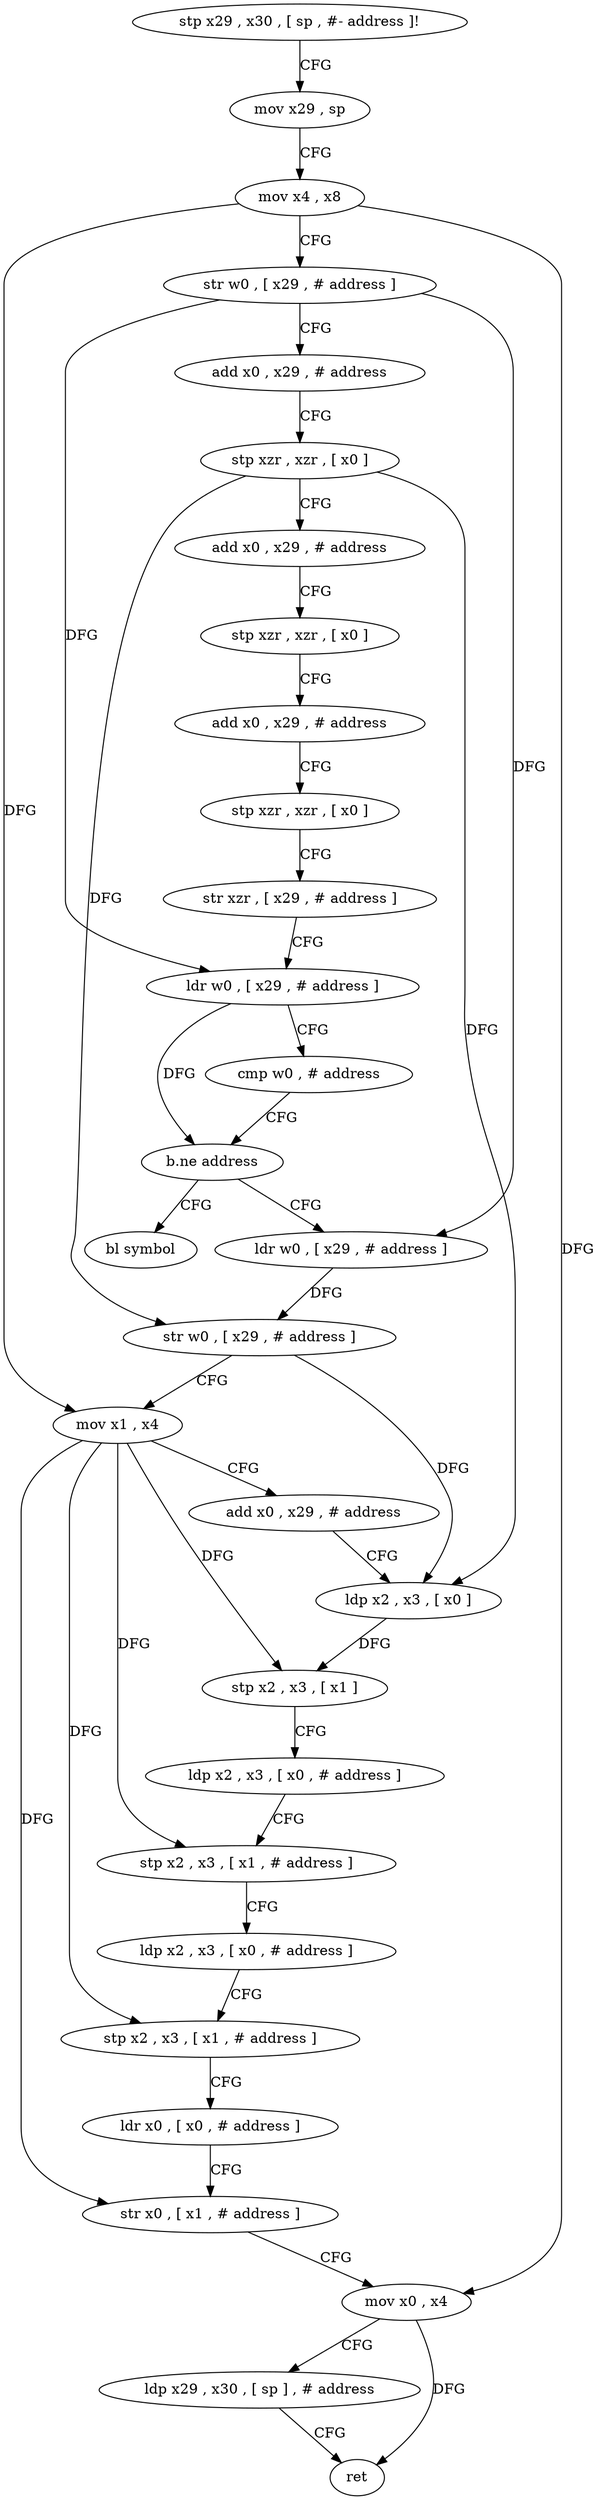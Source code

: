 digraph "func" {
"4374328" [label = "stp x29 , x30 , [ sp , #- address ]!" ]
"4374332" [label = "mov x29 , sp" ]
"4374336" [label = "mov x4 , x8" ]
"4374340" [label = "str w0 , [ x29 , # address ]" ]
"4374344" [label = "add x0 , x29 , # address" ]
"4374348" [label = "stp xzr , xzr , [ x0 ]" ]
"4374352" [label = "add x0 , x29 , # address" ]
"4374356" [label = "stp xzr , xzr , [ x0 ]" ]
"4374360" [label = "add x0 , x29 , # address" ]
"4374364" [label = "stp xzr , xzr , [ x0 ]" ]
"4374368" [label = "str xzr , [ x29 , # address ]" ]
"4374372" [label = "ldr w0 , [ x29 , # address ]" ]
"4374376" [label = "cmp w0 , # address" ]
"4374380" [label = "b.ne address" ]
"4374388" [label = "ldr w0 , [ x29 , # address ]" ]
"4374384" [label = "bl symbol" ]
"4374392" [label = "str w0 , [ x29 , # address ]" ]
"4374396" [label = "mov x1 , x4" ]
"4374400" [label = "add x0 , x29 , # address" ]
"4374404" [label = "ldp x2 , x3 , [ x0 ]" ]
"4374408" [label = "stp x2 , x3 , [ x1 ]" ]
"4374412" [label = "ldp x2 , x3 , [ x0 , # address ]" ]
"4374416" [label = "stp x2 , x3 , [ x1 , # address ]" ]
"4374420" [label = "ldp x2 , x3 , [ x0 , # address ]" ]
"4374424" [label = "stp x2 , x3 , [ x1 , # address ]" ]
"4374428" [label = "ldr x0 , [ x0 , # address ]" ]
"4374432" [label = "str x0 , [ x1 , # address ]" ]
"4374436" [label = "mov x0 , x4" ]
"4374440" [label = "ldp x29 , x30 , [ sp ] , # address" ]
"4374444" [label = "ret" ]
"4374328" -> "4374332" [ label = "CFG" ]
"4374332" -> "4374336" [ label = "CFG" ]
"4374336" -> "4374340" [ label = "CFG" ]
"4374336" -> "4374396" [ label = "DFG" ]
"4374336" -> "4374436" [ label = "DFG" ]
"4374340" -> "4374344" [ label = "CFG" ]
"4374340" -> "4374372" [ label = "DFG" ]
"4374340" -> "4374388" [ label = "DFG" ]
"4374344" -> "4374348" [ label = "CFG" ]
"4374348" -> "4374352" [ label = "CFG" ]
"4374348" -> "4374392" [ label = "DFG" ]
"4374348" -> "4374404" [ label = "DFG" ]
"4374352" -> "4374356" [ label = "CFG" ]
"4374356" -> "4374360" [ label = "CFG" ]
"4374360" -> "4374364" [ label = "CFG" ]
"4374364" -> "4374368" [ label = "CFG" ]
"4374368" -> "4374372" [ label = "CFG" ]
"4374372" -> "4374376" [ label = "CFG" ]
"4374372" -> "4374380" [ label = "DFG" ]
"4374376" -> "4374380" [ label = "CFG" ]
"4374380" -> "4374388" [ label = "CFG" ]
"4374380" -> "4374384" [ label = "CFG" ]
"4374388" -> "4374392" [ label = "DFG" ]
"4374392" -> "4374396" [ label = "CFG" ]
"4374392" -> "4374404" [ label = "DFG" ]
"4374396" -> "4374400" [ label = "CFG" ]
"4374396" -> "4374408" [ label = "DFG" ]
"4374396" -> "4374416" [ label = "DFG" ]
"4374396" -> "4374424" [ label = "DFG" ]
"4374396" -> "4374432" [ label = "DFG" ]
"4374400" -> "4374404" [ label = "CFG" ]
"4374404" -> "4374408" [ label = "DFG" ]
"4374408" -> "4374412" [ label = "CFG" ]
"4374412" -> "4374416" [ label = "CFG" ]
"4374416" -> "4374420" [ label = "CFG" ]
"4374420" -> "4374424" [ label = "CFG" ]
"4374424" -> "4374428" [ label = "CFG" ]
"4374428" -> "4374432" [ label = "CFG" ]
"4374432" -> "4374436" [ label = "CFG" ]
"4374436" -> "4374440" [ label = "CFG" ]
"4374436" -> "4374444" [ label = "DFG" ]
"4374440" -> "4374444" [ label = "CFG" ]
}
